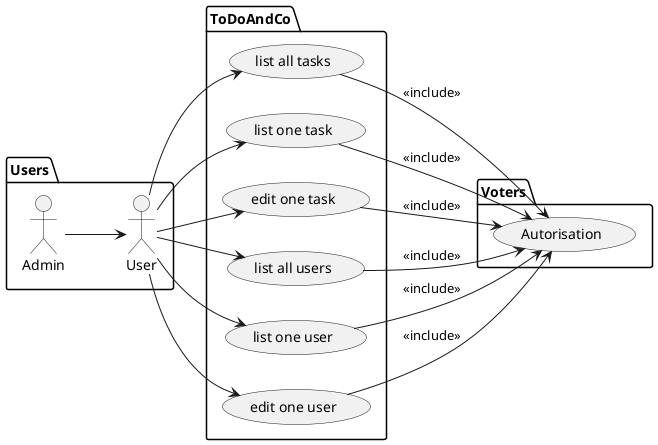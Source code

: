 @startuml
left to right direction

package Users {
    actor Admin as A
    actor User as u
}


package ToDoAndCo {
    (list all tasks)
    (list one task)
    (edit one task)
    (list all users)
    (list one user)
    (edit one user)
}

package Voters {
    (Autorisation)
}

    A --> u
    u --> (list all tasks)
    u --> (list one task)
    u --> (edit one task)

    u --> (list all users)
    u --> (list one user)
    u --> (edit one user)

    (list all tasks) --> (Autorisation): <<include>>
    (list one task) --> (Autorisation): <<include>>
    (edit one task) --> (Autorisation): <<include>>

    (list all users) --> (Autorisation): <<include>>
    (list one user) --> (Autorisation): <<include>>
    (edit one user) --> (Autorisation): <<include>>

@enduml